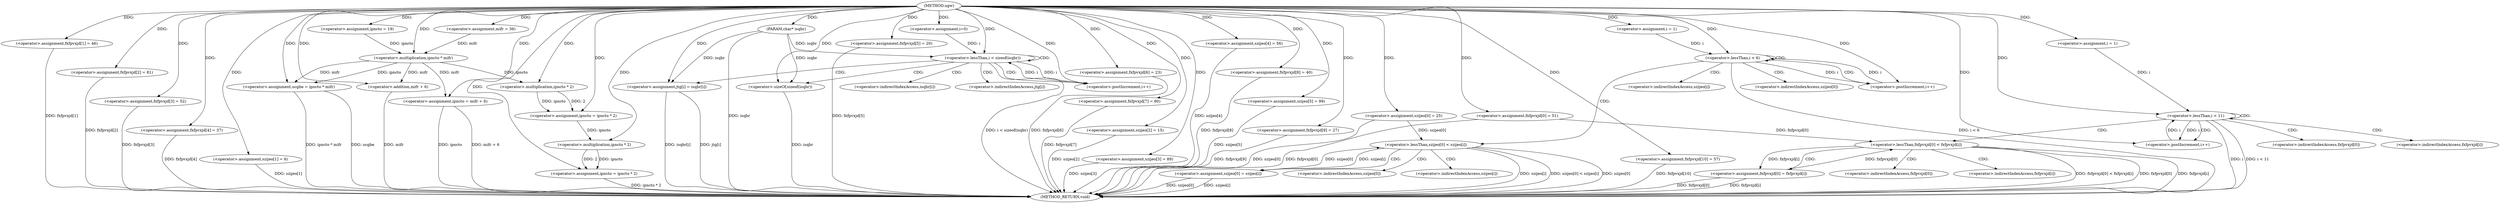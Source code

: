 digraph ugw {  
"2029141848108830754" [label = "(METHOD,ugw)" ]
"2029141848108830947" [label = "(METHOD_RETURN,void)" ]
"2029141848108830755" [label = "(PARAM,char* isqbr)" ]
"2029141848108830758" [label = "(<operator>.assignment,ipncto = 19)" ]
"2029141848108830764" [label = "(<operator>.assignment,fxfpvxjd[0] = 51)" ]
"2029141848108830769" [label = "(<operator>.assignment,fxfpvxjd[1] = 46)" ]
"2029141848108830775" [label = "(<operator>.assignment,mifr = 36)" ]
"2029141848108830778" [label = "(<operator>.assignment,fxfpvxjd[2] = 81)" ]
"2029141848108830783" [label = "(<operator>.assignment,fxfpvxjd[3] = 52)" ]
"2029141848108830789" [label = "(<operator>.assignment,szijeo[0] = 25)" ]
"2029141848108830794" [label = "(<operator>.assignment,fxfpvxjd[4] = 37)" ]
"2029141848108830800" [label = "(<operator>.assignment,szijeo[1] = 6)" ]
"2029141848108830805" [label = "(<operator>.assignment,ucgbe = ipncto * mifr)" ]
"2029141848108830807" [label = "(<operator>.multiplication,ipncto * mifr)" ]
"2029141848108830810" [label = "(<operator>.assignment,ipncto = ipncto * 2)" ]
"2029141848108830812" [label = "(<operator>.multiplication,ipncto * 2)" ]
"2029141848108830816" [label = "(<operator>.assignment,i=0)" ]
"2029141848108830819" [label = "(<operator>.lessThan,i < sizeof(isqbr))" ]
"2029141848108830821" [label = "(<operator>.sizeOf,sizeof(isqbr))" ]
"2029141848108830823" [label = "(<operator>.postIncrement,i++)" ]
"2029141848108830826" [label = "(<operator>.assignment,jtg[i] = isqbr[i])" ]
"2029141848108830833" [label = "(<operator>.assignment,fxfpvxjd[5] = 20)" ]
"2029141848108830838" [label = "(<operator>.assignment,fxfpvxjd[6] = 23)" ]
"2029141848108830843" [label = "(<operator>.assignment,ipncto = ipncto * 2)" ]
"2029141848108830845" [label = "(<operator>.multiplication,ipncto * 2)" ]
"2029141848108830848" [label = "(<operator>.assignment,fxfpvxjd[7] = 80)" ]
"2029141848108830853" [label = "(<operator>.assignment,ipncto = mifr + 6)" ]
"2029141848108830855" [label = "(<operator>.addition,mifr + 6)" ]
"2029141848108830858" [label = "(<operator>.assignment,szijeo[2] = 15)" ]
"2029141848108830863" [label = "(<operator>.assignment,szijeo[3] = 89)" ]
"2029141848108830868" [label = "(<operator>.assignment,szijeo[4] = 56)" ]
"2029141848108830873" [label = "(<operator>.assignment,fxfpvxjd[8] = 40)" ]
"2029141848108830878" [label = "(<operator>.assignment,szijeo[5] = 99)" ]
"2029141848108830883" [label = "(<operator>.assignment,fxfpvxjd[9] = 27)" ]
"2029141848108830888" [label = "(<operator>.assignment,fxfpvxjd[10] = 57)" ]
"2029141848108830895" [label = "(<operator>.assignment,i = 1)" ]
"2029141848108830898" [label = "(<operator>.lessThan,i < 6)" ]
"2029141848108830901" [label = "(<operator>.postIncrement,i++)" ]
"2029141848108830905" [label = "(<operator>.lessThan,szijeo[0] < szijeo[i])" ]
"2029141848108830913" [label = "(<operator>.assignment,szijeo[0] = szijeo[i])" ]
"2029141848108830922" [label = "(<operator>.assignment,i = 1)" ]
"2029141848108830925" [label = "(<operator>.lessThan,i < 11)" ]
"2029141848108830928" [label = "(<operator>.postIncrement,i++)" ]
"2029141848108830932" [label = "(<operator>.lessThan,fxfpvxjd[0] < fxfpvxjd[i])" ]
"2029141848108830940" [label = "(<operator>.assignment,fxfpvxjd[0] = fxfpvxjd[i])" ]
"2029141848108830827" [label = "(<operator>.indirectIndexAccess,jtg[i])" ]
"2029141848108830830" [label = "(<operator>.indirectIndexAccess,isqbr[i])" ]
"2029141848108830906" [label = "(<operator>.indirectIndexAccess,szijeo[0])" ]
"2029141848108830909" [label = "(<operator>.indirectIndexAccess,szijeo[i])" ]
"2029141848108830914" [label = "(<operator>.indirectIndexAccess,szijeo[0])" ]
"2029141848108830917" [label = "(<operator>.indirectIndexAccess,szijeo[i])" ]
"2029141848108830933" [label = "(<operator>.indirectIndexAccess,fxfpvxjd[0])" ]
"2029141848108830936" [label = "(<operator>.indirectIndexAccess,fxfpvxjd[i])" ]
"2029141848108830941" [label = "(<operator>.indirectIndexAccess,fxfpvxjd[0])" ]
"2029141848108830944" [label = "(<operator>.indirectIndexAccess,fxfpvxjd[i])" ]
  "2029141848108830843" -> "2029141848108830947"  [ label = "DDG: ipncto * 2"] 
  "2029141848108830805" -> "2029141848108830947"  [ label = "DDG: ipncto * mifr"] 
  "2029141848108830755" -> "2029141848108830947"  [ label = "DDG: isqbr"] 
  "2029141848108830905" -> "2029141848108830947"  [ label = "DDG: szijeo[i]"] 
  "2029141848108830868" -> "2029141848108830947"  [ label = "DDG: szijeo[4]"] 
  "2029141848108830794" -> "2029141848108830947"  [ label = "DDG: fxfpvxjd[4]"] 
  "2029141848108830778" -> "2029141848108830947"  [ label = "DDG: fxfpvxjd[2]"] 
  "2029141848108830800" -> "2029141848108830947"  [ label = "DDG: szijeo[1]"] 
  "2029141848108830932" -> "2029141848108830947"  [ label = "DDG: fxfpvxjd[0] < fxfpvxjd[i]"] 
  "2029141848108830925" -> "2029141848108830947"  [ label = "DDG: i"] 
  "2029141848108830826" -> "2029141848108830947"  [ label = "DDG: jtg[i]"] 
  "2029141848108830783" -> "2029141848108830947"  [ label = "DDG: fxfpvxjd[3]"] 
  "2029141848108830769" -> "2029141848108830947"  [ label = "DDG: fxfpvxjd[1]"] 
  "2029141848108830905" -> "2029141848108830947"  [ label = "DDG: szijeo[0] < szijeo[i]"] 
  "2029141848108830853" -> "2029141848108830947"  [ label = "DDG: ipncto"] 
  "2029141848108830888" -> "2029141848108830947"  [ label = "DDG: fxfpvxjd[10]"] 
  "2029141848108830826" -> "2029141848108830947"  [ label = "DDG: isqbr[i]"] 
  "2029141848108830853" -> "2029141848108830947"  [ label = "DDG: mifr + 6"] 
  "2029141848108830940" -> "2029141848108830947"  [ label = "DDG: fxfpvxjd[i]"] 
  "2029141848108830913" -> "2029141848108830947"  [ label = "DDG: szijeo[i]"] 
  "2029141848108830878" -> "2029141848108830947"  [ label = "DDG: szijeo[5]"] 
  "2029141848108830883" -> "2029141848108830947"  [ label = "DDG: fxfpvxjd[9]"] 
  "2029141848108830838" -> "2029141848108830947"  [ label = "DDG: fxfpvxjd[6]"] 
  "2029141848108830898" -> "2029141848108830947"  [ label = "DDG: i < 6"] 
  "2029141848108830873" -> "2029141848108830947"  [ label = "DDG: fxfpvxjd[8]"] 
  "2029141848108830764" -> "2029141848108830947"  [ label = "DDG: fxfpvxjd[0]"] 
  "2029141848108830925" -> "2029141848108830947"  [ label = "DDG: i < 11"] 
  "2029141848108830833" -> "2029141848108830947"  [ label = "DDG: fxfpvxjd[5]"] 
  "2029141848108830863" -> "2029141848108830947"  [ label = "DDG: szijeo[3]"] 
  "2029141848108830913" -> "2029141848108830947"  [ label = "DDG: szijeo[0]"] 
  "2029141848108830821" -> "2029141848108830947"  [ label = "DDG: isqbr"] 
  "2029141848108830805" -> "2029141848108830947"  [ label = "DDG: ucgbe"] 
  "2029141848108830789" -> "2029141848108830947"  [ label = "DDG: szijeo[0]"] 
  "2029141848108830819" -> "2029141848108830947"  [ label = "DDG: i < sizeof(isqbr)"] 
  "2029141848108830940" -> "2029141848108830947"  [ label = "DDG: fxfpvxjd[0]"] 
  "2029141848108830905" -> "2029141848108830947"  [ label = "DDG: szijeo[0]"] 
  "2029141848108830858" -> "2029141848108830947"  [ label = "DDG: szijeo[2]"] 
  "2029141848108830932" -> "2029141848108830947"  [ label = "DDG: fxfpvxjd[0]"] 
  "2029141848108830932" -> "2029141848108830947"  [ label = "DDG: fxfpvxjd[i]"] 
  "2029141848108830848" -> "2029141848108830947"  [ label = "DDG: fxfpvxjd[7]"] 
  "2029141848108830855" -> "2029141848108830947"  [ label = "DDG: mifr"] 
  "2029141848108830754" -> "2029141848108830755"  [ label = "DDG: "] 
  "2029141848108830754" -> "2029141848108830758"  [ label = "DDG: "] 
  "2029141848108830754" -> "2029141848108830764"  [ label = "DDG: "] 
  "2029141848108830754" -> "2029141848108830769"  [ label = "DDG: "] 
  "2029141848108830754" -> "2029141848108830775"  [ label = "DDG: "] 
  "2029141848108830754" -> "2029141848108830778"  [ label = "DDG: "] 
  "2029141848108830754" -> "2029141848108830783"  [ label = "DDG: "] 
  "2029141848108830754" -> "2029141848108830789"  [ label = "DDG: "] 
  "2029141848108830754" -> "2029141848108830794"  [ label = "DDG: "] 
  "2029141848108830754" -> "2029141848108830800"  [ label = "DDG: "] 
  "2029141848108830807" -> "2029141848108830805"  [ label = "DDG: ipncto"] 
  "2029141848108830807" -> "2029141848108830805"  [ label = "DDG: mifr"] 
  "2029141848108830754" -> "2029141848108830805"  [ label = "DDG: "] 
  "2029141848108830758" -> "2029141848108830807"  [ label = "DDG: ipncto"] 
  "2029141848108830754" -> "2029141848108830807"  [ label = "DDG: "] 
  "2029141848108830775" -> "2029141848108830807"  [ label = "DDG: mifr"] 
  "2029141848108830812" -> "2029141848108830810"  [ label = "DDG: ipncto"] 
  "2029141848108830812" -> "2029141848108830810"  [ label = "DDG: 2"] 
  "2029141848108830754" -> "2029141848108830810"  [ label = "DDG: "] 
  "2029141848108830807" -> "2029141848108830812"  [ label = "DDG: ipncto"] 
  "2029141848108830754" -> "2029141848108830812"  [ label = "DDG: "] 
  "2029141848108830754" -> "2029141848108830816"  [ label = "DDG: "] 
  "2029141848108830816" -> "2029141848108830819"  [ label = "DDG: i"] 
  "2029141848108830823" -> "2029141848108830819"  [ label = "DDG: i"] 
  "2029141848108830754" -> "2029141848108830819"  [ label = "DDG: "] 
  "2029141848108830755" -> "2029141848108830819"  [ label = "DDG: isqbr"] 
  "2029141848108830755" -> "2029141848108830821"  [ label = "DDG: isqbr"] 
  "2029141848108830754" -> "2029141848108830821"  [ label = "DDG: "] 
  "2029141848108830819" -> "2029141848108830823"  [ label = "DDG: i"] 
  "2029141848108830754" -> "2029141848108830823"  [ label = "DDG: "] 
  "2029141848108830755" -> "2029141848108830826"  [ label = "DDG: isqbr"] 
  "2029141848108830754" -> "2029141848108830826"  [ label = "DDG: "] 
  "2029141848108830754" -> "2029141848108830833"  [ label = "DDG: "] 
  "2029141848108830754" -> "2029141848108830838"  [ label = "DDG: "] 
  "2029141848108830845" -> "2029141848108830843"  [ label = "DDG: ipncto"] 
  "2029141848108830845" -> "2029141848108830843"  [ label = "DDG: 2"] 
  "2029141848108830754" -> "2029141848108830843"  [ label = "DDG: "] 
  "2029141848108830810" -> "2029141848108830845"  [ label = "DDG: ipncto"] 
  "2029141848108830754" -> "2029141848108830845"  [ label = "DDG: "] 
  "2029141848108830754" -> "2029141848108830848"  [ label = "DDG: "] 
  "2029141848108830807" -> "2029141848108830853"  [ label = "DDG: mifr"] 
  "2029141848108830754" -> "2029141848108830853"  [ label = "DDG: "] 
  "2029141848108830807" -> "2029141848108830855"  [ label = "DDG: mifr"] 
  "2029141848108830754" -> "2029141848108830855"  [ label = "DDG: "] 
  "2029141848108830754" -> "2029141848108830858"  [ label = "DDG: "] 
  "2029141848108830754" -> "2029141848108830863"  [ label = "DDG: "] 
  "2029141848108830754" -> "2029141848108830868"  [ label = "DDG: "] 
  "2029141848108830754" -> "2029141848108830873"  [ label = "DDG: "] 
  "2029141848108830754" -> "2029141848108830878"  [ label = "DDG: "] 
  "2029141848108830754" -> "2029141848108830883"  [ label = "DDG: "] 
  "2029141848108830754" -> "2029141848108830888"  [ label = "DDG: "] 
  "2029141848108830754" -> "2029141848108830895"  [ label = "DDG: "] 
  "2029141848108830895" -> "2029141848108830898"  [ label = "DDG: i"] 
  "2029141848108830901" -> "2029141848108830898"  [ label = "DDG: i"] 
  "2029141848108830754" -> "2029141848108830898"  [ label = "DDG: "] 
  "2029141848108830898" -> "2029141848108830901"  [ label = "DDG: i"] 
  "2029141848108830754" -> "2029141848108830901"  [ label = "DDG: "] 
  "2029141848108830913" -> "2029141848108830905"  [ label = "DDG: szijeo[0]"] 
  "2029141848108830789" -> "2029141848108830905"  [ label = "DDG: szijeo[0]"] 
  "2029141848108830905" -> "2029141848108830913"  [ label = "DDG: szijeo[i]"] 
  "2029141848108830754" -> "2029141848108830922"  [ label = "DDG: "] 
  "2029141848108830922" -> "2029141848108830925"  [ label = "DDG: i"] 
  "2029141848108830928" -> "2029141848108830925"  [ label = "DDG: i"] 
  "2029141848108830754" -> "2029141848108830925"  [ label = "DDG: "] 
  "2029141848108830925" -> "2029141848108830928"  [ label = "DDG: i"] 
  "2029141848108830754" -> "2029141848108830928"  [ label = "DDG: "] 
  "2029141848108830764" -> "2029141848108830932"  [ label = "DDG: fxfpvxjd[0]"] 
  "2029141848108830940" -> "2029141848108830932"  [ label = "DDG: fxfpvxjd[0]"] 
  "2029141848108830932" -> "2029141848108830940"  [ label = "DDG: fxfpvxjd[i]"] 
  "2029141848108830819" -> "2029141848108830819"  [ label = "CDG: "] 
  "2029141848108830819" -> "2029141848108830823"  [ label = "CDG: "] 
  "2029141848108830819" -> "2029141848108830821"  [ label = "CDG: "] 
  "2029141848108830819" -> "2029141848108830826"  [ label = "CDG: "] 
  "2029141848108830819" -> "2029141848108830827"  [ label = "CDG: "] 
  "2029141848108830819" -> "2029141848108830830"  [ label = "CDG: "] 
  "2029141848108830898" -> "2029141848108830898"  [ label = "CDG: "] 
  "2029141848108830898" -> "2029141848108830901"  [ label = "CDG: "] 
  "2029141848108830898" -> "2029141848108830906"  [ label = "CDG: "] 
  "2029141848108830898" -> "2029141848108830905"  [ label = "CDG: "] 
  "2029141848108830898" -> "2029141848108830909"  [ label = "CDG: "] 
  "2029141848108830905" -> "2029141848108830914"  [ label = "CDG: "] 
  "2029141848108830905" -> "2029141848108830913"  [ label = "CDG: "] 
  "2029141848108830905" -> "2029141848108830917"  [ label = "CDG: "] 
  "2029141848108830925" -> "2029141848108830925"  [ label = "CDG: "] 
  "2029141848108830925" -> "2029141848108830928"  [ label = "CDG: "] 
  "2029141848108830925" -> "2029141848108830932"  [ label = "CDG: "] 
  "2029141848108830925" -> "2029141848108830933"  [ label = "CDG: "] 
  "2029141848108830925" -> "2029141848108830936"  [ label = "CDG: "] 
  "2029141848108830932" -> "2029141848108830944"  [ label = "CDG: "] 
  "2029141848108830932" -> "2029141848108830940"  [ label = "CDG: "] 
  "2029141848108830932" -> "2029141848108830941"  [ label = "CDG: "] 
}
